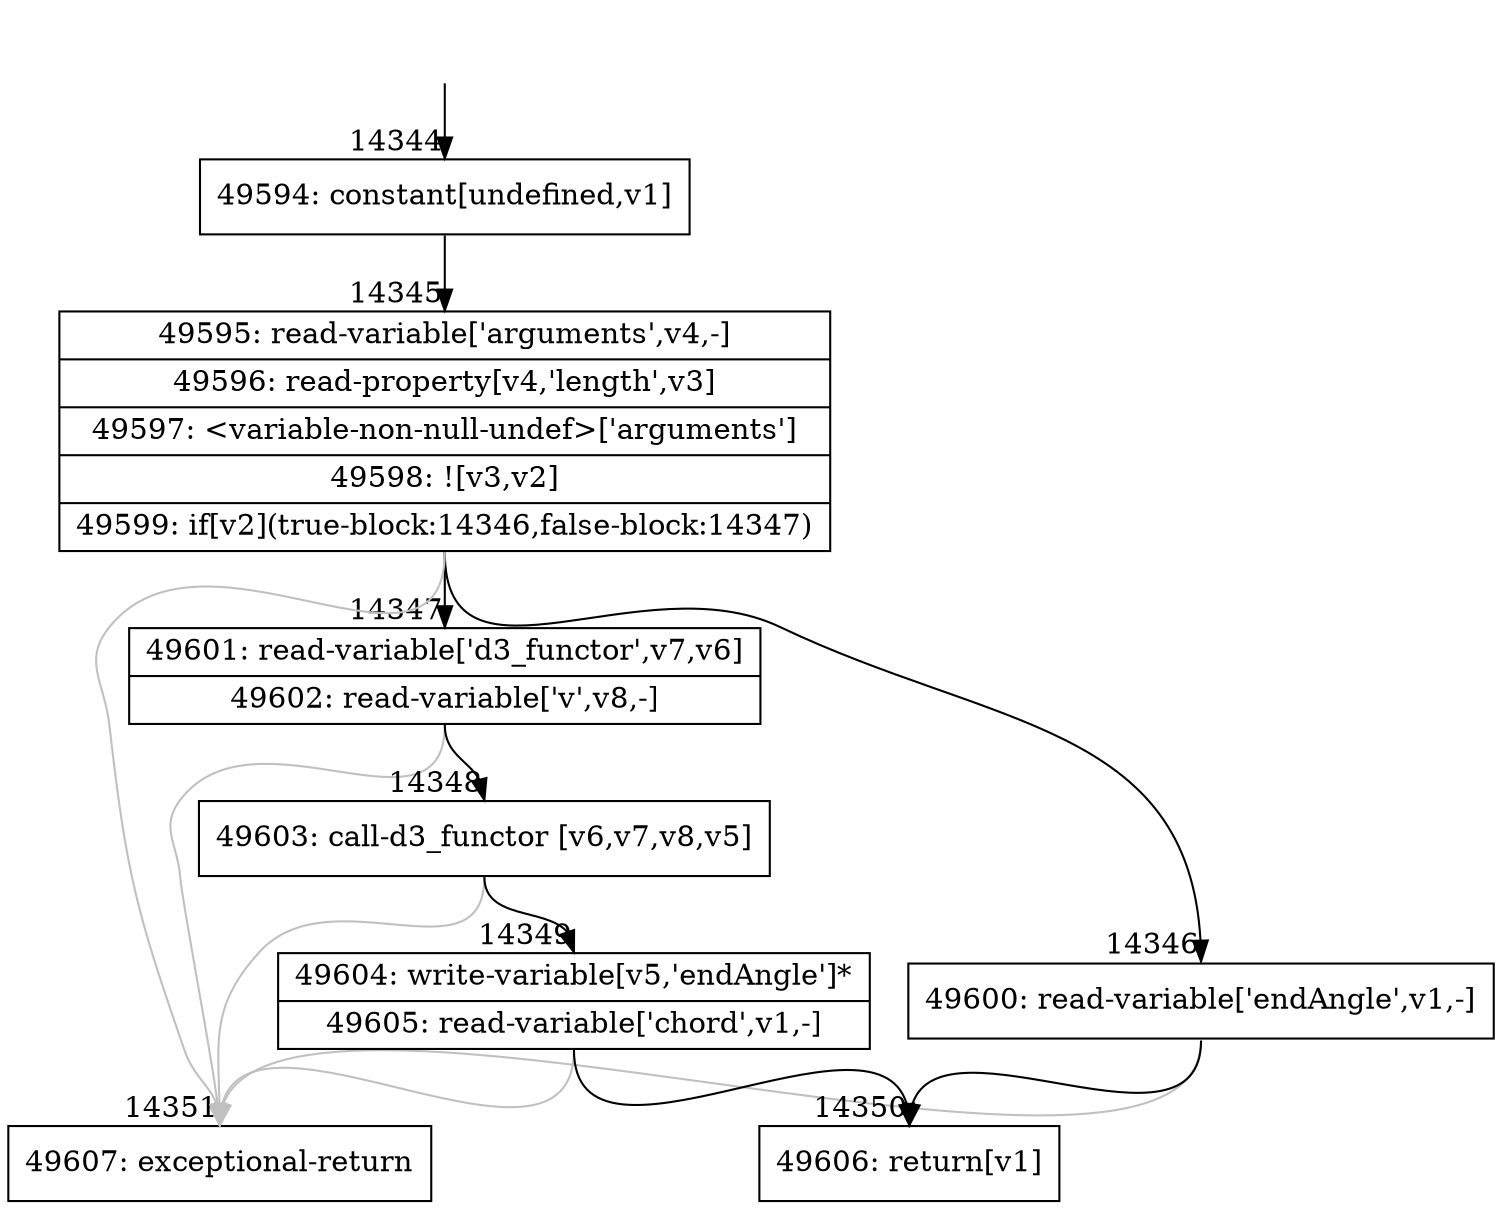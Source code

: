 digraph {
rankdir="TD"
BB_entry1326[shape=none,label=""];
BB_entry1326 -> BB14344 [tailport=s, headport=n, headlabel="    14344"]
BB14344 [shape=record label="{49594: constant[undefined,v1]}" ] 
BB14344 -> BB14345 [tailport=s, headport=n, headlabel="      14345"]
BB14345 [shape=record label="{49595: read-variable['arguments',v4,-]|49596: read-property[v4,'length',v3]|49597: \<variable-non-null-undef\>['arguments']|49598: ![v3,v2]|49599: if[v2](true-block:14346,false-block:14347)}" ] 
BB14345 -> BB14346 [tailport=s, headport=n, headlabel="      14346"]
BB14345 -> BB14347 [tailport=s, headport=n, headlabel="      14347"]
BB14345 -> BB14351 [tailport=s, headport=n, color=gray, headlabel="      14351"]
BB14346 [shape=record label="{49600: read-variable['endAngle',v1,-]}" ] 
BB14346 -> BB14350 [tailport=s, headport=n, headlabel="      14350"]
BB14346 -> BB14351 [tailport=s, headport=n, color=gray]
BB14347 [shape=record label="{49601: read-variable['d3_functor',v7,v6]|49602: read-variable['v',v8,-]}" ] 
BB14347 -> BB14348 [tailport=s, headport=n, headlabel="      14348"]
BB14347 -> BB14351 [tailport=s, headport=n, color=gray]
BB14348 [shape=record label="{49603: call-d3_functor [v6,v7,v8,v5]}" ] 
BB14348 -> BB14349 [tailport=s, headport=n, headlabel="      14349"]
BB14348 -> BB14351 [tailport=s, headport=n, color=gray]
BB14349 [shape=record label="{49604: write-variable[v5,'endAngle']*|49605: read-variable['chord',v1,-]}" ] 
BB14349 -> BB14350 [tailport=s, headport=n]
BB14349 -> BB14351 [tailport=s, headport=n, color=gray]
BB14350 [shape=record label="{49606: return[v1]}" ] 
BB14351 [shape=record label="{49607: exceptional-return}" ] 
//#$~ 8487
}

